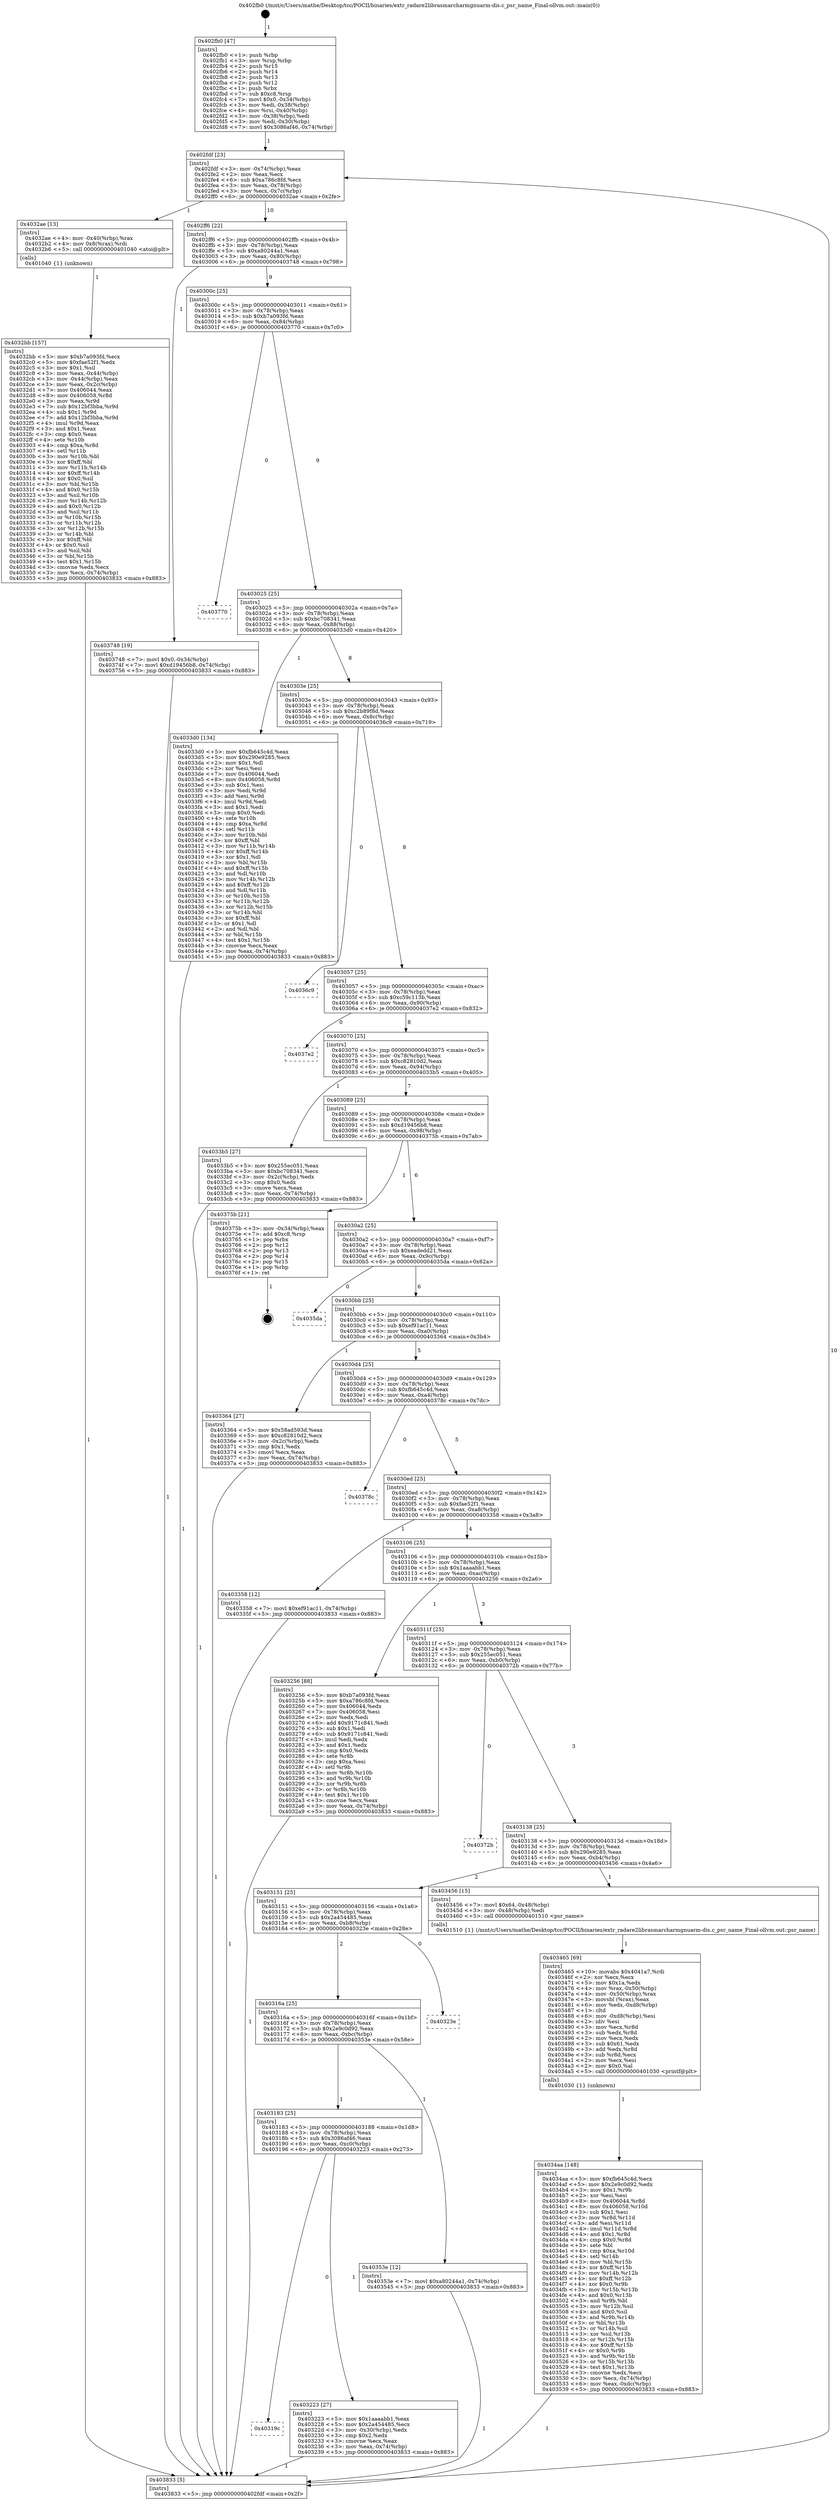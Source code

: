 digraph "0x402fb0" {
  label = "0x402fb0 (/mnt/c/Users/mathe/Desktop/tcc/POCII/binaries/extr_radare2librasmarcharmgnuarm-dis.c_psr_name_Final-ollvm.out::main(0))"
  labelloc = "t"
  node[shape=record]

  Entry [label="",width=0.3,height=0.3,shape=circle,fillcolor=black,style=filled]
  "0x402fdf" [label="{
     0x402fdf [23]\l
     | [instrs]\l
     &nbsp;&nbsp;0x402fdf \<+3\>: mov -0x74(%rbp),%eax\l
     &nbsp;&nbsp;0x402fe2 \<+2\>: mov %eax,%ecx\l
     &nbsp;&nbsp;0x402fe4 \<+6\>: sub $0xa786c8fd,%ecx\l
     &nbsp;&nbsp;0x402fea \<+3\>: mov %eax,-0x78(%rbp)\l
     &nbsp;&nbsp;0x402fed \<+3\>: mov %ecx,-0x7c(%rbp)\l
     &nbsp;&nbsp;0x402ff0 \<+6\>: je 00000000004032ae \<main+0x2fe\>\l
  }"]
  "0x4032ae" [label="{
     0x4032ae [13]\l
     | [instrs]\l
     &nbsp;&nbsp;0x4032ae \<+4\>: mov -0x40(%rbp),%rax\l
     &nbsp;&nbsp;0x4032b2 \<+4\>: mov 0x8(%rax),%rdi\l
     &nbsp;&nbsp;0x4032b6 \<+5\>: call 0000000000401040 \<atoi@plt\>\l
     | [calls]\l
     &nbsp;&nbsp;0x401040 \{1\} (unknown)\l
  }"]
  "0x402ff6" [label="{
     0x402ff6 [22]\l
     | [instrs]\l
     &nbsp;&nbsp;0x402ff6 \<+5\>: jmp 0000000000402ffb \<main+0x4b\>\l
     &nbsp;&nbsp;0x402ffb \<+3\>: mov -0x78(%rbp),%eax\l
     &nbsp;&nbsp;0x402ffe \<+5\>: sub $0xa80244a1,%eax\l
     &nbsp;&nbsp;0x403003 \<+3\>: mov %eax,-0x80(%rbp)\l
     &nbsp;&nbsp;0x403006 \<+6\>: je 0000000000403748 \<main+0x798\>\l
  }"]
  Exit [label="",width=0.3,height=0.3,shape=circle,fillcolor=black,style=filled,peripheries=2]
  "0x403748" [label="{
     0x403748 [19]\l
     | [instrs]\l
     &nbsp;&nbsp;0x403748 \<+7\>: movl $0x0,-0x34(%rbp)\l
     &nbsp;&nbsp;0x40374f \<+7\>: movl $0xd19456b8,-0x74(%rbp)\l
     &nbsp;&nbsp;0x403756 \<+5\>: jmp 0000000000403833 \<main+0x883\>\l
  }"]
  "0x40300c" [label="{
     0x40300c [25]\l
     | [instrs]\l
     &nbsp;&nbsp;0x40300c \<+5\>: jmp 0000000000403011 \<main+0x61\>\l
     &nbsp;&nbsp;0x403011 \<+3\>: mov -0x78(%rbp),%eax\l
     &nbsp;&nbsp;0x403014 \<+5\>: sub $0xb7a093fd,%eax\l
     &nbsp;&nbsp;0x403019 \<+6\>: mov %eax,-0x84(%rbp)\l
     &nbsp;&nbsp;0x40301f \<+6\>: je 0000000000403770 \<main+0x7c0\>\l
  }"]
  "0x4034aa" [label="{
     0x4034aa [148]\l
     | [instrs]\l
     &nbsp;&nbsp;0x4034aa \<+5\>: mov $0xfb645c4d,%ecx\l
     &nbsp;&nbsp;0x4034af \<+5\>: mov $0x2e9c0d92,%edx\l
     &nbsp;&nbsp;0x4034b4 \<+3\>: mov $0x1,%r9b\l
     &nbsp;&nbsp;0x4034b7 \<+2\>: xor %esi,%esi\l
     &nbsp;&nbsp;0x4034b9 \<+8\>: mov 0x406044,%r8d\l
     &nbsp;&nbsp;0x4034c1 \<+8\>: mov 0x406058,%r10d\l
     &nbsp;&nbsp;0x4034c9 \<+3\>: sub $0x1,%esi\l
     &nbsp;&nbsp;0x4034cc \<+3\>: mov %r8d,%r11d\l
     &nbsp;&nbsp;0x4034cf \<+3\>: add %esi,%r11d\l
     &nbsp;&nbsp;0x4034d2 \<+4\>: imul %r11d,%r8d\l
     &nbsp;&nbsp;0x4034d6 \<+4\>: and $0x1,%r8d\l
     &nbsp;&nbsp;0x4034da \<+4\>: cmp $0x0,%r8d\l
     &nbsp;&nbsp;0x4034de \<+3\>: sete %bl\l
     &nbsp;&nbsp;0x4034e1 \<+4\>: cmp $0xa,%r10d\l
     &nbsp;&nbsp;0x4034e5 \<+4\>: setl %r14b\l
     &nbsp;&nbsp;0x4034e9 \<+3\>: mov %bl,%r15b\l
     &nbsp;&nbsp;0x4034ec \<+4\>: xor $0xff,%r15b\l
     &nbsp;&nbsp;0x4034f0 \<+3\>: mov %r14b,%r12b\l
     &nbsp;&nbsp;0x4034f3 \<+4\>: xor $0xff,%r12b\l
     &nbsp;&nbsp;0x4034f7 \<+4\>: xor $0x0,%r9b\l
     &nbsp;&nbsp;0x4034fb \<+3\>: mov %r15b,%r13b\l
     &nbsp;&nbsp;0x4034fe \<+4\>: and $0x0,%r13b\l
     &nbsp;&nbsp;0x403502 \<+3\>: and %r9b,%bl\l
     &nbsp;&nbsp;0x403505 \<+3\>: mov %r12b,%sil\l
     &nbsp;&nbsp;0x403508 \<+4\>: and $0x0,%sil\l
     &nbsp;&nbsp;0x40350c \<+3\>: and %r9b,%r14b\l
     &nbsp;&nbsp;0x40350f \<+3\>: or %bl,%r13b\l
     &nbsp;&nbsp;0x403512 \<+3\>: or %r14b,%sil\l
     &nbsp;&nbsp;0x403515 \<+3\>: xor %sil,%r13b\l
     &nbsp;&nbsp;0x403518 \<+3\>: or %r12b,%r15b\l
     &nbsp;&nbsp;0x40351b \<+4\>: xor $0xff,%r15b\l
     &nbsp;&nbsp;0x40351f \<+4\>: or $0x0,%r9b\l
     &nbsp;&nbsp;0x403523 \<+3\>: and %r9b,%r15b\l
     &nbsp;&nbsp;0x403526 \<+3\>: or %r15b,%r13b\l
     &nbsp;&nbsp;0x403529 \<+4\>: test $0x1,%r13b\l
     &nbsp;&nbsp;0x40352d \<+3\>: cmovne %edx,%ecx\l
     &nbsp;&nbsp;0x403530 \<+3\>: mov %ecx,-0x74(%rbp)\l
     &nbsp;&nbsp;0x403533 \<+6\>: mov %eax,-0xdc(%rbp)\l
     &nbsp;&nbsp;0x403539 \<+5\>: jmp 0000000000403833 \<main+0x883\>\l
  }"]
  "0x403770" [label="{
     0x403770\l
  }", style=dashed]
  "0x403025" [label="{
     0x403025 [25]\l
     | [instrs]\l
     &nbsp;&nbsp;0x403025 \<+5\>: jmp 000000000040302a \<main+0x7a\>\l
     &nbsp;&nbsp;0x40302a \<+3\>: mov -0x78(%rbp),%eax\l
     &nbsp;&nbsp;0x40302d \<+5\>: sub $0xbc708341,%eax\l
     &nbsp;&nbsp;0x403032 \<+6\>: mov %eax,-0x88(%rbp)\l
     &nbsp;&nbsp;0x403038 \<+6\>: je 00000000004033d0 \<main+0x420\>\l
  }"]
  "0x403465" [label="{
     0x403465 [69]\l
     | [instrs]\l
     &nbsp;&nbsp;0x403465 \<+10\>: movabs $0x4041a7,%rdi\l
     &nbsp;&nbsp;0x40346f \<+2\>: xor %ecx,%ecx\l
     &nbsp;&nbsp;0x403471 \<+5\>: mov $0x1a,%edx\l
     &nbsp;&nbsp;0x403476 \<+4\>: mov %rax,-0x50(%rbp)\l
     &nbsp;&nbsp;0x40347a \<+4\>: mov -0x50(%rbp),%rax\l
     &nbsp;&nbsp;0x40347e \<+3\>: movsbl (%rax),%eax\l
     &nbsp;&nbsp;0x403481 \<+6\>: mov %edx,-0xd8(%rbp)\l
     &nbsp;&nbsp;0x403487 \<+1\>: cltd\l
     &nbsp;&nbsp;0x403488 \<+6\>: mov -0xd8(%rbp),%esi\l
     &nbsp;&nbsp;0x40348e \<+2\>: idiv %esi\l
     &nbsp;&nbsp;0x403490 \<+3\>: mov %ecx,%r8d\l
     &nbsp;&nbsp;0x403493 \<+3\>: sub %edx,%r8d\l
     &nbsp;&nbsp;0x403496 \<+2\>: mov %ecx,%edx\l
     &nbsp;&nbsp;0x403498 \<+3\>: sub $0x61,%edx\l
     &nbsp;&nbsp;0x40349b \<+3\>: add %edx,%r8d\l
     &nbsp;&nbsp;0x40349e \<+3\>: sub %r8d,%ecx\l
     &nbsp;&nbsp;0x4034a1 \<+2\>: mov %ecx,%esi\l
     &nbsp;&nbsp;0x4034a3 \<+2\>: mov $0x0,%al\l
     &nbsp;&nbsp;0x4034a5 \<+5\>: call 0000000000401030 \<printf@plt\>\l
     | [calls]\l
     &nbsp;&nbsp;0x401030 \{1\} (unknown)\l
  }"]
  "0x4033d0" [label="{
     0x4033d0 [134]\l
     | [instrs]\l
     &nbsp;&nbsp;0x4033d0 \<+5\>: mov $0xfb645c4d,%eax\l
     &nbsp;&nbsp;0x4033d5 \<+5\>: mov $0x290e9285,%ecx\l
     &nbsp;&nbsp;0x4033da \<+2\>: mov $0x1,%dl\l
     &nbsp;&nbsp;0x4033dc \<+2\>: xor %esi,%esi\l
     &nbsp;&nbsp;0x4033de \<+7\>: mov 0x406044,%edi\l
     &nbsp;&nbsp;0x4033e5 \<+8\>: mov 0x406058,%r8d\l
     &nbsp;&nbsp;0x4033ed \<+3\>: sub $0x1,%esi\l
     &nbsp;&nbsp;0x4033f0 \<+3\>: mov %edi,%r9d\l
     &nbsp;&nbsp;0x4033f3 \<+3\>: add %esi,%r9d\l
     &nbsp;&nbsp;0x4033f6 \<+4\>: imul %r9d,%edi\l
     &nbsp;&nbsp;0x4033fa \<+3\>: and $0x1,%edi\l
     &nbsp;&nbsp;0x4033fd \<+3\>: cmp $0x0,%edi\l
     &nbsp;&nbsp;0x403400 \<+4\>: sete %r10b\l
     &nbsp;&nbsp;0x403404 \<+4\>: cmp $0xa,%r8d\l
     &nbsp;&nbsp;0x403408 \<+4\>: setl %r11b\l
     &nbsp;&nbsp;0x40340c \<+3\>: mov %r10b,%bl\l
     &nbsp;&nbsp;0x40340f \<+3\>: xor $0xff,%bl\l
     &nbsp;&nbsp;0x403412 \<+3\>: mov %r11b,%r14b\l
     &nbsp;&nbsp;0x403415 \<+4\>: xor $0xff,%r14b\l
     &nbsp;&nbsp;0x403419 \<+3\>: xor $0x1,%dl\l
     &nbsp;&nbsp;0x40341c \<+3\>: mov %bl,%r15b\l
     &nbsp;&nbsp;0x40341f \<+4\>: and $0xff,%r15b\l
     &nbsp;&nbsp;0x403423 \<+3\>: and %dl,%r10b\l
     &nbsp;&nbsp;0x403426 \<+3\>: mov %r14b,%r12b\l
     &nbsp;&nbsp;0x403429 \<+4\>: and $0xff,%r12b\l
     &nbsp;&nbsp;0x40342d \<+3\>: and %dl,%r11b\l
     &nbsp;&nbsp;0x403430 \<+3\>: or %r10b,%r15b\l
     &nbsp;&nbsp;0x403433 \<+3\>: or %r11b,%r12b\l
     &nbsp;&nbsp;0x403436 \<+3\>: xor %r12b,%r15b\l
     &nbsp;&nbsp;0x403439 \<+3\>: or %r14b,%bl\l
     &nbsp;&nbsp;0x40343c \<+3\>: xor $0xff,%bl\l
     &nbsp;&nbsp;0x40343f \<+3\>: or $0x1,%dl\l
     &nbsp;&nbsp;0x403442 \<+2\>: and %dl,%bl\l
     &nbsp;&nbsp;0x403444 \<+3\>: or %bl,%r15b\l
     &nbsp;&nbsp;0x403447 \<+4\>: test $0x1,%r15b\l
     &nbsp;&nbsp;0x40344b \<+3\>: cmovne %ecx,%eax\l
     &nbsp;&nbsp;0x40344e \<+3\>: mov %eax,-0x74(%rbp)\l
     &nbsp;&nbsp;0x403451 \<+5\>: jmp 0000000000403833 \<main+0x883\>\l
  }"]
  "0x40303e" [label="{
     0x40303e [25]\l
     | [instrs]\l
     &nbsp;&nbsp;0x40303e \<+5\>: jmp 0000000000403043 \<main+0x93\>\l
     &nbsp;&nbsp;0x403043 \<+3\>: mov -0x78(%rbp),%eax\l
     &nbsp;&nbsp;0x403046 \<+5\>: sub $0xc2b89f8d,%eax\l
     &nbsp;&nbsp;0x40304b \<+6\>: mov %eax,-0x8c(%rbp)\l
     &nbsp;&nbsp;0x403051 \<+6\>: je 00000000004036c9 \<main+0x719\>\l
  }"]
  "0x4032bb" [label="{
     0x4032bb [157]\l
     | [instrs]\l
     &nbsp;&nbsp;0x4032bb \<+5\>: mov $0xb7a093fd,%ecx\l
     &nbsp;&nbsp;0x4032c0 \<+5\>: mov $0xfae52f1,%edx\l
     &nbsp;&nbsp;0x4032c5 \<+3\>: mov $0x1,%sil\l
     &nbsp;&nbsp;0x4032c8 \<+3\>: mov %eax,-0x44(%rbp)\l
     &nbsp;&nbsp;0x4032cb \<+3\>: mov -0x44(%rbp),%eax\l
     &nbsp;&nbsp;0x4032ce \<+3\>: mov %eax,-0x2c(%rbp)\l
     &nbsp;&nbsp;0x4032d1 \<+7\>: mov 0x406044,%eax\l
     &nbsp;&nbsp;0x4032d8 \<+8\>: mov 0x406058,%r8d\l
     &nbsp;&nbsp;0x4032e0 \<+3\>: mov %eax,%r9d\l
     &nbsp;&nbsp;0x4032e3 \<+7\>: sub $0x12bf3bba,%r9d\l
     &nbsp;&nbsp;0x4032ea \<+4\>: sub $0x1,%r9d\l
     &nbsp;&nbsp;0x4032ee \<+7\>: add $0x12bf3bba,%r9d\l
     &nbsp;&nbsp;0x4032f5 \<+4\>: imul %r9d,%eax\l
     &nbsp;&nbsp;0x4032f9 \<+3\>: and $0x1,%eax\l
     &nbsp;&nbsp;0x4032fc \<+3\>: cmp $0x0,%eax\l
     &nbsp;&nbsp;0x4032ff \<+4\>: sete %r10b\l
     &nbsp;&nbsp;0x403303 \<+4\>: cmp $0xa,%r8d\l
     &nbsp;&nbsp;0x403307 \<+4\>: setl %r11b\l
     &nbsp;&nbsp;0x40330b \<+3\>: mov %r10b,%bl\l
     &nbsp;&nbsp;0x40330e \<+3\>: xor $0xff,%bl\l
     &nbsp;&nbsp;0x403311 \<+3\>: mov %r11b,%r14b\l
     &nbsp;&nbsp;0x403314 \<+4\>: xor $0xff,%r14b\l
     &nbsp;&nbsp;0x403318 \<+4\>: xor $0x0,%sil\l
     &nbsp;&nbsp;0x40331c \<+3\>: mov %bl,%r15b\l
     &nbsp;&nbsp;0x40331f \<+4\>: and $0x0,%r15b\l
     &nbsp;&nbsp;0x403323 \<+3\>: and %sil,%r10b\l
     &nbsp;&nbsp;0x403326 \<+3\>: mov %r14b,%r12b\l
     &nbsp;&nbsp;0x403329 \<+4\>: and $0x0,%r12b\l
     &nbsp;&nbsp;0x40332d \<+3\>: and %sil,%r11b\l
     &nbsp;&nbsp;0x403330 \<+3\>: or %r10b,%r15b\l
     &nbsp;&nbsp;0x403333 \<+3\>: or %r11b,%r12b\l
     &nbsp;&nbsp;0x403336 \<+3\>: xor %r12b,%r15b\l
     &nbsp;&nbsp;0x403339 \<+3\>: or %r14b,%bl\l
     &nbsp;&nbsp;0x40333c \<+3\>: xor $0xff,%bl\l
     &nbsp;&nbsp;0x40333f \<+4\>: or $0x0,%sil\l
     &nbsp;&nbsp;0x403343 \<+3\>: and %sil,%bl\l
     &nbsp;&nbsp;0x403346 \<+3\>: or %bl,%r15b\l
     &nbsp;&nbsp;0x403349 \<+4\>: test $0x1,%r15b\l
     &nbsp;&nbsp;0x40334d \<+3\>: cmovne %edx,%ecx\l
     &nbsp;&nbsp;0x403350 \<+3\>: mov %ecx,-0x74(%rbp)\l
     &nbsp;&nbsp;0x403353 \<+5\>: jmp 0000000000403833 \<main+0x883\>\l
  }"]
  "0x4036c9" [label="{
     0x4036c9\l
  }", style=dashed]
  "0x403057" [label="{
     0x403057 [25]\l
     | [instrs]\l
     &nbsp;&nbsp;0x403057 \<+5\>: jmp 000000000040305c \<main+0xac\>\l
     &nbsp;&nbsp;0x40305c \<+3\>: mov -0x78(%rbp),%eax\l
     &nbsp;&nbsp;0x40305f \<+5\>: sub $0xc59c113b,%eax\l
     &nbsp;&nbsp;0x403064 \<+6\>: mov %eax,-0x90(%rbp)\l
     &nbsp;&nbsp;0x40306a \<+6\>: je 00000000004037e2 \<main+0x832\>\l
  }"]
  "0x402fb0" [label="{
     0x402fb0 [47]\l
     | [instrs]\l
     &nbsp;&nbsp;0x402fb0 \<+1\>: push %rbp\l
     &nbsp;&nbsp;0x402fb1 \<+3\>: mov %rsp,%rbp\l
     &nbsp;&nbsp;0x402fb4 \<+2\>: push %r15\l
     &nbsp;&nbsp;0x402fb6 \<+2\>: push %r14\l
     &nbsp;&nbsp;0x402fb8 \<+2\>: push %r13\l
     &nbsp;&nbsp;0x402fba \<+2\>: push %r12\l
     &nbsp;&nbsp;0x402fbc \<+1\>: push %rbx\l
     &nbsp;&nbsp;0x402fbd \<+7\>: sub $0xc8,%rsp\l
     &nbsp;&nbsp;0x402fc4 \<+7\>: movl $0x0,-0x34(%rbp)\l
     &nbsp;&nbsp;0x402fcb \<+3\>: mov %edi,-0x38(%rbp)\l
     &nbsp;&nbsp;0x402fce \<+4\>: mov %rsi,-0x40(%rbp)\l
     &nbsp;&nbsp;0x402fd2 \<+3\>: mov -0x38(%rbp),%edi\l
     &nbsp;&nbsp;0x402fd5 \<+3\>: mov %edi,-0x30(%rbp)\l
     &nbsp;&nbsp;0x402fd8 \<+7\>: movl $0x3086af46,-0x74(%rbp)\l
  }"]
  "0x4037e2" [label="{
     0x4037e2\l
  }", style=dashed]
  "0x403070" [label="{
     0x403070 [25]\l
     | [instrs]\l
     &nbsp;&nbsp;0x403070 \<+5\>: jmp 0000000000403075 \<main+0xc5\>\l
     &nbsp;&nbsp;0x403075 \<+3\>: mov -0x78(%rbp),%eax\l
     &nbsp;&nbsp;0x403078 \<+5\>: sub $0xc82810d2,%eax\l
     &nbsp;&nbsp;0x40307d \<+6\>: mov %eax,-0x94(%rbp)\l
     &nbsp;&nbsp;0x403083 \<+6\>: je 00000000004033b5 \<main+0x405\>\l
  }"]
  "0x403833" [label="{
     0x403833 [5]\l
     | [instrs]\l
     &nbsp;&nbsp;0x403833 \<+5\>: jmp 0000000000402fdf \<main+0x2f\>\l
  }"]
  "0x4033b5" [label="{
     0x4033b5 [27]\l
     | [instrs]\l
     &nbsp;&nbsp;0x4033b5 \<+5\>: mov $0x255ec051,%eax\l
     &nbsp;&nbsp;0x4033ba \<+5\>: mov $0xbc708341,%ecx\l
     &nbsp;&nbsp;0x4033bf \<+3\>: mov -0x2c(%rbp),%edx\l
     &nbsp;&nbsp;0x4033c2 \<+3\>: cmp $0x0,%edx\l
     &nbsp;&nbsp;0x4033c5 \<+3\>: cmove %ecx,%eax\l
     &nbsp;&nbsp;0x4033c8 \<+3\>: mov %eax,-0x74(%rbp)\l
     &nbsp;&nbsp;0x4033cb \<+5\>: jmp 0000000000403833 \<main+0x883\>\l
  }"]
  "0x403089" [label="{
     0x403089 [25]\l
     | [instrs]\l
     &nbsp;&nbsp;0x403089 \<+5\>: jmp 000000000040308e \<main+0xde\>\l
     &nbsp;&nbsp;0x40308e \<+3\>: mov -0x78(%rbp),%eax\l
     &nbsp;&nbsp;0x403091 \<+5\>: sub $0xd19456b8,%eax\l
     &nbsp;&nbsp;0x403096 \<+6\>: mov %eax,-0x98(%rbp)\l
     &nbsp;&nbsp;0x40309c \<+6\>: je 000000000040375b \<main+0x7ab\>\l
  }"]
  "0x40319c" [label="{
     0x40319c\l
  }", style=dashed]
  "0x40375b" [label="{
     0x40375b [21]\l
     | [instrs]\l
     &nbsp;&nbsp;0x40375b \<+3\>: mov -0x34(%rbp),%eax\l
     &nbsp;&nbsp;0x40375e \<+7\>: add $0xc8,%rsp\l
     &nbsp;&nbsp;0x403765 \<+1\>: pop %rbx\l
     &nbsp;&nbsp;0x403766 \<+2\>: pop %r12\l
     &nbsp;&nbsp;0x403768 \<+2\>: pop %r13\l
     &nbsp;&nbsp;0x40376a \<+2\>: pop %r14\l
     &nbsp;&nbsp;0x40376c \<+2\>: pop %r15\l
     &nbsp;&nbsp;0x40376e \<+1\>: pop %rbp\l
     &nbsp;&nbsp;0x40376f \<+1\>: ret\l
  }"]
  "0x4030a2" [label="{
     0x4030a2 [25]\l
     | [instrs]\l
     &nbsp;&nbsp;0x4030a2 \<+5\>: jmp 00000000004030a7 \<main+0xf7\>\l
     &nbsp;&nbsp;0x4030a7 \<+3\>: mov -0x78(%rbp),%eax\l
     &nbsp;&nbsp;0x4030aa \<+5\>: sub $0xeadedd21,%eax\l
     &nbsp;&nbsp;0x4030af \<+6\>: mov %eax,-0x9c(%rbp)\l
     &nbsp;&nbsp;0x4030b5 \<+6\>: je 00000000004035da \<main+0x62a\>\l
  }"]
  "0x403223" [label="{
     0x403223 [27]\l
     | [instrs]\l
     &nbsp;&nbsp;0x403223 \<+5\>: mov $0x1aaaabb1,%eax\l
     &nbsp;&nbsp;0x403228 \<+5\>: mov $0x2a454485,%ecx\l
     &nbsp;&nbsp;0x40322d \<+3\>: mov -0x30(%rbp),%edx\l
     &nbsp;&nbsp;0x403230 \<+3\>: cmp $0x2,%edx\l
     &nbsp;&nbsp;0x403233 \<+3\>: cmovne %ecx,%eax\l
     &nbsp;&nbsp;0x403236 \<+3\>: mov %eax,-0x74(%rbp)\l
     &nbsp;&nbsp;0x403239 \<+5\>: jmp 0000000000403833 \<main+0x883\>\l
  }"]
  "0x4035da" [label="{
     0x4035da\l
  }", style=dashed]
  "0x4030bb" [label="{
     0x4030bb [25]\l
     | [instrs]\l
     &nbsp;&nbsp;0x4030bb \<+5\>: jmp 00000000004030c0 \<main+0x110\>\l
     &nbsp;&nbsp;0x4030c0 \<+3\>: mov -0x78(%rbp),%eax\l
     &nbsp;&nbsp;0x4030c3 \<+5\>: sub $0xef91ac11,%eax\l
     &nbsp;&nbsp;0x4030c8 \<+6\>: mov %eax,-0xa0(%rbp)\l
     &nbsp;&nbsp;0x4030ce \<+6\>: je 0000000000403364 \<main+0x3b4\>\l
  }"]
  "0x403183" [label="{
     0x403183 [25]\l
     | [instrs]\l
     &nbsp;&nbsp;0x403183 \<+5\>: jmp 0000000000403188 \<main+0x1d8\>\l
     &nbsp;&nbsp;0x403188 \<+3\>: mov -0x78(%rbp),%eax\l
     &nbsp;&nbsp;0x40318b \<+5\>: sub $0x3086af46,%eax\l
     &nbsp;&nbsp;0x403190 \<+6\>: mov %eax,-0xc0(%rbp)\l
     &nbsp;&nbsp;0x403196 \<+6\>: je 0000000000403223 \<main+0x273\>\l
  }"]
  "0x403364" [label="{
     0x403364 [27]\l
     | [instrs]\l
     &nbsp;&nbsp;0x403364 \<+5\>: mov $0x58ad593d,%eax\l
     &nbsp;&nbsp;0x403369 \<+5\>: mov $0xc82810d2,%ecx\l
     &nbsp;&nbsp;0x40336e \<+3\>: mov -0x2c(%rbp),%edx\l
     &nbsp;&nbsp;0x403371 \<+3\>: cmp $0x1,%edx\l
     &nbsp;&nbsp;0x403374 \<+3\>: cmovl %ecx,%eax\l
     &nbsp;&nbsp;0x403377 \<+3\>: mov %eax,-0x74(%rbp)\l
     &nbsp;&nbsp;0x40337a \<+5\>: jmp 0000000000403833 \<main+0x883\>\l
  }"]
  "0x4030d4" [label="{
     0x4030d4 [25]\l
     | [instrs]\l
     &nbsp;&nbsp;0x4030d4 \<+5\>: jmp 00000000004030d9 \<main+0x129\>\l
     &nbsp;&nbsp;0x4030d9 \<+3\>: mov -0x78(%rbp),%eax\l
     &nbsp;&nbsp;0x4030dc \<+5\>: sub $0xfb645c4d,%eax\l
     &nbsp;&nbsp;0x4030e1 \<+6\>: mov %eax,-0xa4(%rbp)\l
     &nbsp;&nbsp;0x4030e7 \<+6\>: je 000000000040378c \<main+0x7dc\>\l
  }"]
  "0x40353e" [label="{
     0x40353e [12]\l
     | [instrs]\l
     &nbsp;&nbsp;0x40353e \<+7\>: movl $0xa80244a1,-0x74(%rbp)\l
     &nbsp;&nbsp;0x403545 \<+5\>: jmp 0000000000403833 \<main+0x883\>\l
  }"]
  "0x40378c" [label="{
     0x40378c\l
  }", style=dashed]
  "0x4030ed" [label="{
     0x4030ed [25]\l
     | [instrs]\l
     &nbsp;&nbsp;0x4030ed \<+5\>: jmp 00000000004030f2 \<main+0x142\>\l
     &nbsp;&nbsp;0x4030f2 \<+3\>: mov -0x78(%rbp),%eax\l
     &nbsp;&nbsp;0x4030f5 \<+5\>: sub $0xfae52f1,%eax\l
     &nbsp;&nbsp;0x4030fa \<+6\>: mov %eax,-0xa8(%rbp)\l
     &nbsp;&nbsp;0x403100 \<+6\>: je 0000000000403358 \<main+0x3a8\>\l
  }"]
  "0x40316a" [label="{
     0x40316a [25]\l
     | [instrs]\l
     &nbsp;&nbsp;0x40316a \<+5\>: jmp 000000000040316f \<main+0x1bf\>\l
     &nbsp;&nbsp;0x40316f \<+3\>: mov -0x78(%rbp),%eax\l
     &nbsp;&nbsp;0x403172 \<+5\>: sub $0x2e9c0d92,%eax\l
     &nbsp;&nbsp;0x403177 \<+6\>: mov %eax,-0xbc(%rbp)\l
     &nbsp;&nbsp;0x40317d \<+6\>: je 000000000040353e \<main+0x58e\>\l
  }"]
  "0x403358" [label="{
     0x403358 [12]\l
     | [instrs]\l
     &nbsp;&nbsp;0x403358 \<+7\>: movl $0xef91ac11,-0x74(%rbp)\l
     &nbsp;&nbsp;0x40335f \<+5\>: jmp 0000000000403833 \<main+0x883\>\l
  }"]
  "0x403106" [label="{
     0x403106 [25]\l
     | [instrs]\l
     &nbsp;&nbsp;0x403106 \<+5\>: jmp 000000000040310b \<main+0x15b\>\l
     &nbsp;&nbsp;0x40310b \<+3\>: mov -0x78(%rbp),%eax\l
     &nbsp;&nbsp;0x40310e \<+5\>: sub $0x1aaaabb1,%eax\l
     &nbsp;&nbsp;0x403113 \<+6\>: mov %eax,-0xac(%rbp)\l
     &nbsp;&nbsp;0x403119 \<+6\>: je 0000000000403256 \<main+0x2a6\>\l
  }"]
  "0x40323e" [label="{
     0x40323e\l
  }", style=dashed]
  "0x403256" [label="{
     0x403256 [88]\l
     | [instrs]\l
     &nbsp;&nbsp;0x403256 \<+5\>: mov $0xb7a093fd,%eax\l
     &nbsp;&nbsp;0x40325b \<+5\>: mov $0xa786c8fd,%ecx\l
     &nbsp;&nbsp;0x403260 \<+7\>: mov 0x406044,%edx\l
     &nbsp;&nbsp;0x403267 \<+7\>: mov 0x406058,%esi\l
     &nbsp;&nbsp;0x40326e \<+2\>: mov %edx,%edi\l
     &nbsp;&nbsp;0x403270 \<+6\>: add $0x9171c841,%edi\l
     &nbsp;&nbsp;0x403276 \<+3\>: sub $0x1,%edi\l
     &nbsp;&nbsp;0x403279 \<+6\>: sub $0x9171c841,%edi\l
     &nbsp;&nbsp;0x40327f \<+3\>: imul %edi,%edx\l
     &nbsp;&nbsp;0x403282 \<+3\>: and $0x1,%edx\l
     &nbsp;&nbsp;0x403285 \<+3\>: cmp $0x0,%edx\l
     &nbsp;&nbsp;0x403288 \<+4\>: sete %r8b\l
     &nbsp;&nbsp;0x40328c \<+3\>: cmp $0xa,%esi\l
     &nbsp;&nbsp;0x40328f \<+4\>: setl %r9b\l
     &nbsp;&nbsp;0x403293 \<+3\>: mov %r8b,%r10b\l
     &nbsp;&nbsp;0x403296 \<+3\>: and %r9b,%r10b\l
     &nbsp;&nbsp;0x403299 \<+3\>: xor %r9b,%r8b\l
     &nbsp;&nbsp;0x40329c \<+3\>: or %r8b,%r10b\l
     &nbsp;&nbsp;0x40329f \<+4\>: test $0x1,%r10b\l
     &nbsp;&nbsp;0x4032a3 \<+3\>: cmovne %ecx,%eax\l
     &nbsp;&nbsp;0x4032a6 \<+3\>: mov %eax,-0x74(%rbp)\l
     &nbsp;&nbsp;0x4032a9 \<+5\>: jmp 0000000000403833 \<main+0x883\>\l
  }"]
  "0x40311f" [label="{
     0x40311f [25]\l
     | [instrs]\l
     &nbsp;&nbsp;0x40311f \<+5\>: jmp 0000000000403124 \<main+0x174\>\l
     &nbsp;&nbsp;0x403124 \<+3\>: mov -0x78(%rbp),%eax\l
     &nbsp;&nbsp;0x403127 \<+5\>: sub $0x255ec051,%eax\l
     &nbsp;&nbsp;0x40312c \<+6\>: mov %eax,-0xb0(%rbp)\l
     &nbsp;&nbsp;0x403132 \<+6\>: je 000000000040372b \<main+0x77b\>\l
  }"]
  "0x403151" [label="{
     0x403151 [25]\l
     | [instrs]\l
     &nbsp;&nbsp;0x403151 \<+5\>: jmp 0000000000403156 \<main+0x1a6\>\l
     &nbsp;&nbsp;0x403156 \<+3\>: mov -0x78(%rbp),%eax\l
     &nbsp;&nbsp;0x403159 \<+5\>: sub $0x2a454485,%eax\l
     &nbsp;&nbsp;0x40315e \<+6\>: mov %eax,-0xb8(%rbp)\l
     &nbsp;&nbsp;0x403164 \<+6\>: je 000000000040323e \<main+0x28e\>\l
  }"]
  "0x40372b" [label="{
     0x40372b\l
  }", style=dashed]
  "0x403138" [label="{
     0x403138 [25]\l
     | [instrs]\l
     &nbsp;&nbsp;0x403138 \<+5\>: jmp 000000000040313d \<main+0x18d\>\l
     &nbsp;&nbsp;0x40313d \<+3\>: mov -0x78(%rbp),%eax\l
     &nbsp;&nbsp;0x403140 \<+5\>: sub $0x290e9285,%eax\l
     &nbsp;&nbsp;0x403145 \<+6\>: mov %eax,-0xb4(%rbp)\l
     &nbsp;&nbsp;0x40314b \<+6\>: je 0000000000403456 \<main+0x4a6\>\l
  }"]
  "0x403456" [label="{
     0x403456 [15]\l
     | [instrs]\l
     &nbsp;&nbsp;0x403456 \<+7\>: movl $0x64,-0x48(%rbp)\l
     &nbsp;&nbsp;0x40345d \<+3\>: mov -0x48(%rbp),%edi\l
     &nbsp;&nbsp;0x403460 \<+5\>: call 0000000000401510 \<psr_name\>\l
     | [calls]\l
     &nbsp;&nbsp;0x401510 \{1\} (/mnt/c/Users/mathe/Desktop/tcc/POCII/binaries/extr_radare2librasmarcharmgnuarm-dis.c_psr_name_Final-ollvm.out::psr_name)\l
  }"]
  Entry -> "0x402fb0" [label=" 1"]
  "0x402fdf" -> "0x4032ae" [label=" 1"]
  "0x402fdf" -> "0x402ff6" [label=" 10"]
  "0x40375b" -> Exit [label=" 1"]
  "0x402ff6" -> "0x403748" [label=" 1"]
  "0x402ff6" -> "0x40300c" [label=" 9"]
  "0x403748" -> "0x403833" [label=" 1"]
  "0x40300c" -> "0x403770" [label=" 0"]
  "0x40300c" -> "0x403025" [label=" 9"]
  "0x40353e" -> "0x403833" [label=" 1"]
  "0x403025" -> "0x4033d0" [label=" 1"]
  "0x403025" -> "0x40303e" [label=" 8"]
  "0x4034aa" -> "0x403833" [label=" 1"]
  "0x40303e" -> "0x4036c9" [label=" 0"]
  "0x40303e" -> "0x403057" [label=" 8"]
  "0x403465" -> "0x4034aa" [label=" 1"]
  "0x403057" -> "0x4037e2" [label=" 0"]
  "0x403057" -> "0x403070" [label=" 8"]
  "0x403456" -> "0x403465" [label=" 1"]
  "0x403070" -> "0x4033b5" [label=" 1"]
  "0x403070" -> "0x403089" [label=" 7"]
  "0x4033d0" -> "0x403833" [label=" 1"]
  "0x403089" -> "0x40375b" [label=" 1"]
  "0x403089" -> "0x4030a2" [label=" 6"]
  "0x4033b5" -> "0x403833" [label=" 1"]
  "0x4030a2" -> "0x4035da" [label=" 0"]
  "0x4030a2" -> "0x4030bb" [label=" 6"]
  "0x403364" -> "0x403833" [label=" 1"]
  "0x4030bb" -> "0x403364" [label=" 1"]
  "0x4030bb" -> "0x4030d4" [label=" 5"]
  "0x4032bb" -> "0x403833" [label=" 1"]
  "0x4030d4" -> "0x40378c" [label=" 0"]
  "0x4030d4" -> "0x4030ed" [label=" 5"]
  "0x4032ae" -> "0x4032bb" [label=" 1"]
  "0x4030ed" -> "0x403358" [label=" 1"]
  "0x4030ed" -> "0x403106" [label=" 4"]
  "0x403833" -> "0x402fdf" [label=" 10"]
  "0x403106" -> "0x403256" [label=" 1"]
  "0x403106" -> "0x40311f" [label=" 3"]
  "0x402fb0" -> "0x402fdf" [label=" 1"]
  "0x40311f" -> "0x40372b" [label=" 0"]
  "0x40311f" -> "0x403138" [label=" 3"]
  "0x403183" -> "0x40319c" [label=" 0"]
  "0x403138" -> "0x403456" [label=" 1"]
  "0x403138" -> "0x403151" [label=" 2"]
  "0x403223" -> "0x403833" [label=" 1"]
  "0x403151" -> "0x40323e" [label=" 0"]
  "0x403151" -> "0x40316a" [label=" 2"]
  "0x403256" -> "0x403833" [label=" 1"]
  "0x40316a" -> "0x40353e" [label=" 1"]
  "0x40316a" -> "0x403183" [label=" 1"]
  "0x403358" -> "0x403833" [label=" 1"]
  "0x403183" -> "0x403223" [label=" 1"]
}

